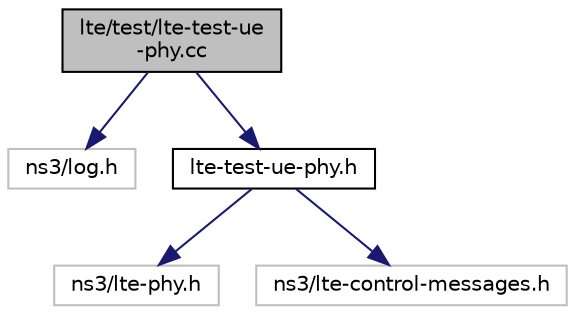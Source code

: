 digraph "lte/test/lte-test-ue-phy.cc"
{
  edge [fontname="Helvetica",fontsize="10",labelfontname="Helvetica",labelfontsize="10"];
  node [fontname="Helvetica",fontsize="10",shape=record];
  Node1 [label="lte/test/lte-test-ue\l-phy.cc",height=0.2,width=0.4,color="black", fillcolor="grey75", style="filled", fontcolor="black"];
  Node1 -> Node2 [color="midnightblue",fontsize="10",style="solid"];
  Node2 [label="ns3/log.h",height=0.2,width=0.4,color="grey75", fillcolor="white", style="filled"];
  Node1 -> Node3 [color="midnightblue",fontsize="10",style="solid"];
  Node3 [label="lte-test-ue-phy.h",height=0.2,width=0.4,color="black", fillcolor="white", style="filled",URL="$d0/d91/lte-test-ue-phy_8h.html"];
  Node3 -> Node4 [color="midnightblue",fontsize="10",style="solid"];
  Node4 [label="ns3/lte-phy.h",height=0.2,width=0.4,color="grey75", fillcolor="white", style="filled"];
  Node3 -> Node5 [color="midnightblue",fontsize="10",style="solid"];
  Node5 [label="ns3/lte-control-messages.h",height=0.2,width=0.4,color="grey75", fillcolor="white", style="filled"];
}

